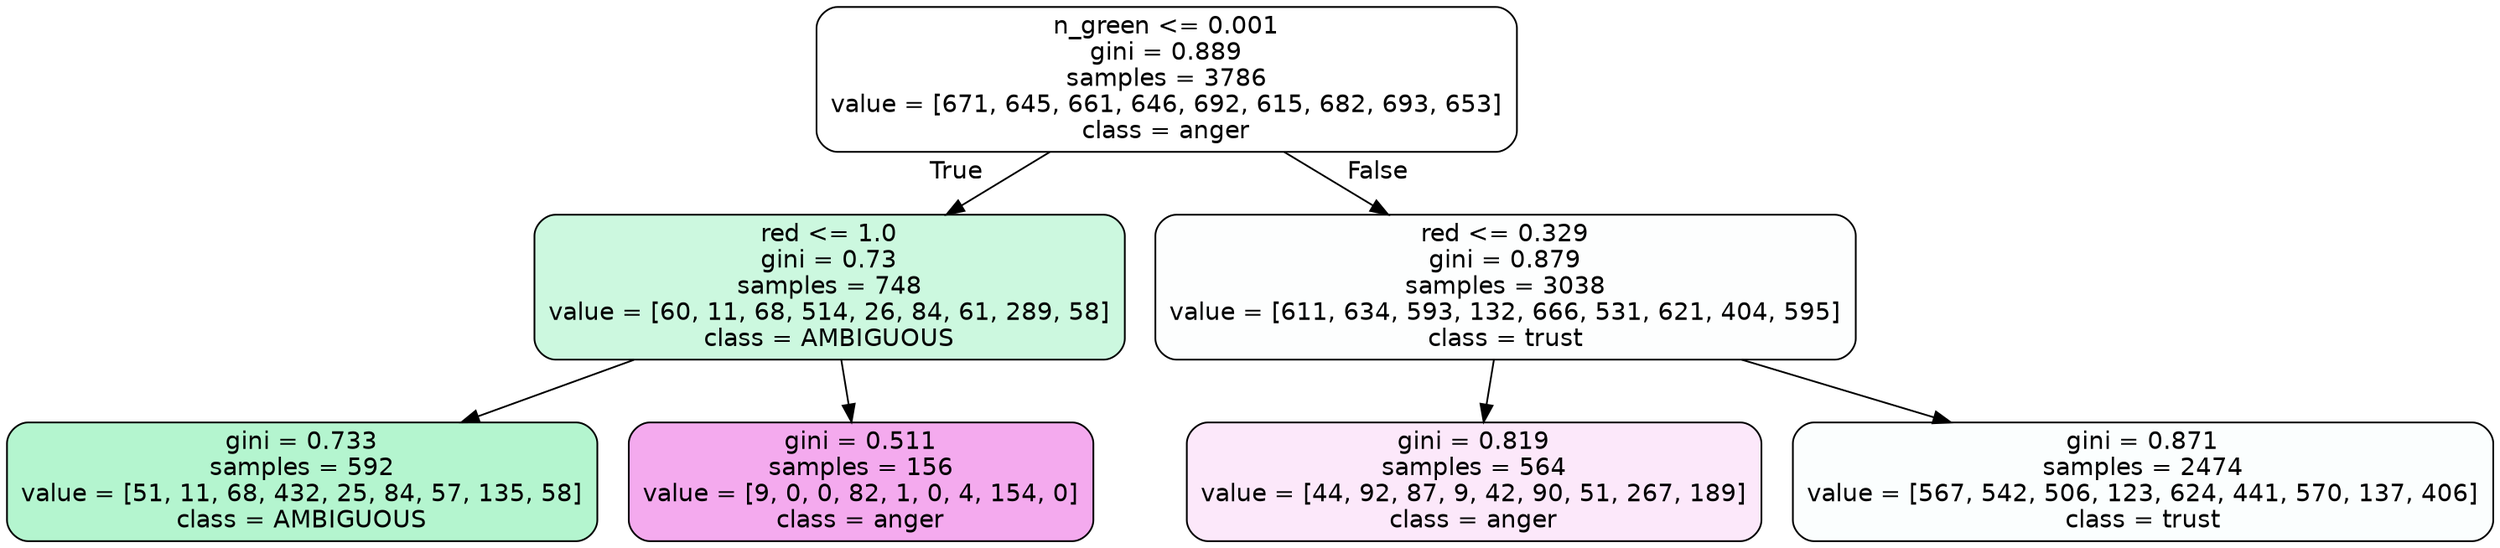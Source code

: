 digraph Tree {
node [shape=box, style="filled, rounded", color="black", fontname=helvetica] ;
edge [fontname=helvetica] ;
0 [label="n_green <= 0.001\ngini = 0.889\nsamples = 3786\nvalue = [671, 645, 661, 646, 692, 615, 682, 693, 653]\nclass = anger", fillcolor="#e539d700"] ;
1 [label="red <= 1.0\ngini = 0.73\nsamples = 748\nvalue = [60, 11, 68, 514, 26, 84, 61, 289, 58]\nclass = AMBIGUOUS", fillcolor="#39e58141"] ;
0 -> 1 [labeldistance=2.5, labelangle=45, headlabel="True"] ;
2 [label="gini = 0.733\nsamples = 592\nvalue = [51, 11, 68, 432, 25, 84, 57, 135, 58]\nclass = AMBIGUOUS", fillcolor="#39e58160"] ;
1 -> 2 ;
3 [label="gini = 0.511\nsamples = 156\nvalue = [9, 0, 0, 82, 1, 0, 4, 154, 0]\nclass = anger", fillcolor="#e539d76d"] ;
1 -> 3 ;
4 [label="red <= 0.329\ngini = 0.879\nsamples = 3038\nvalue = [611, 634, 593, 132, 666, 531, 621, 404, 595]\nclass = trust", fillcolor="#39d7e502"] ;
0 -> 4 [labeldistance=2.5, labelangle=-45, headlabel="False"] ;
5 [label="gini = 0.819\nsamples = 564\nvalue = [44, 92, 87, 9, 42, 90, 51, 267, 189]\nclass = anger", fillcolor="#e539d71d"] ;
4 -> 5 ;
6 [label="gini = 0.871\nsamples = 2474\nvalue = [567, 542, 506, 123, 624, 441, 570, 137, 406]\nclass = trust", fillcolor="#39d7e504"] ;
4 -> 6 ;
}